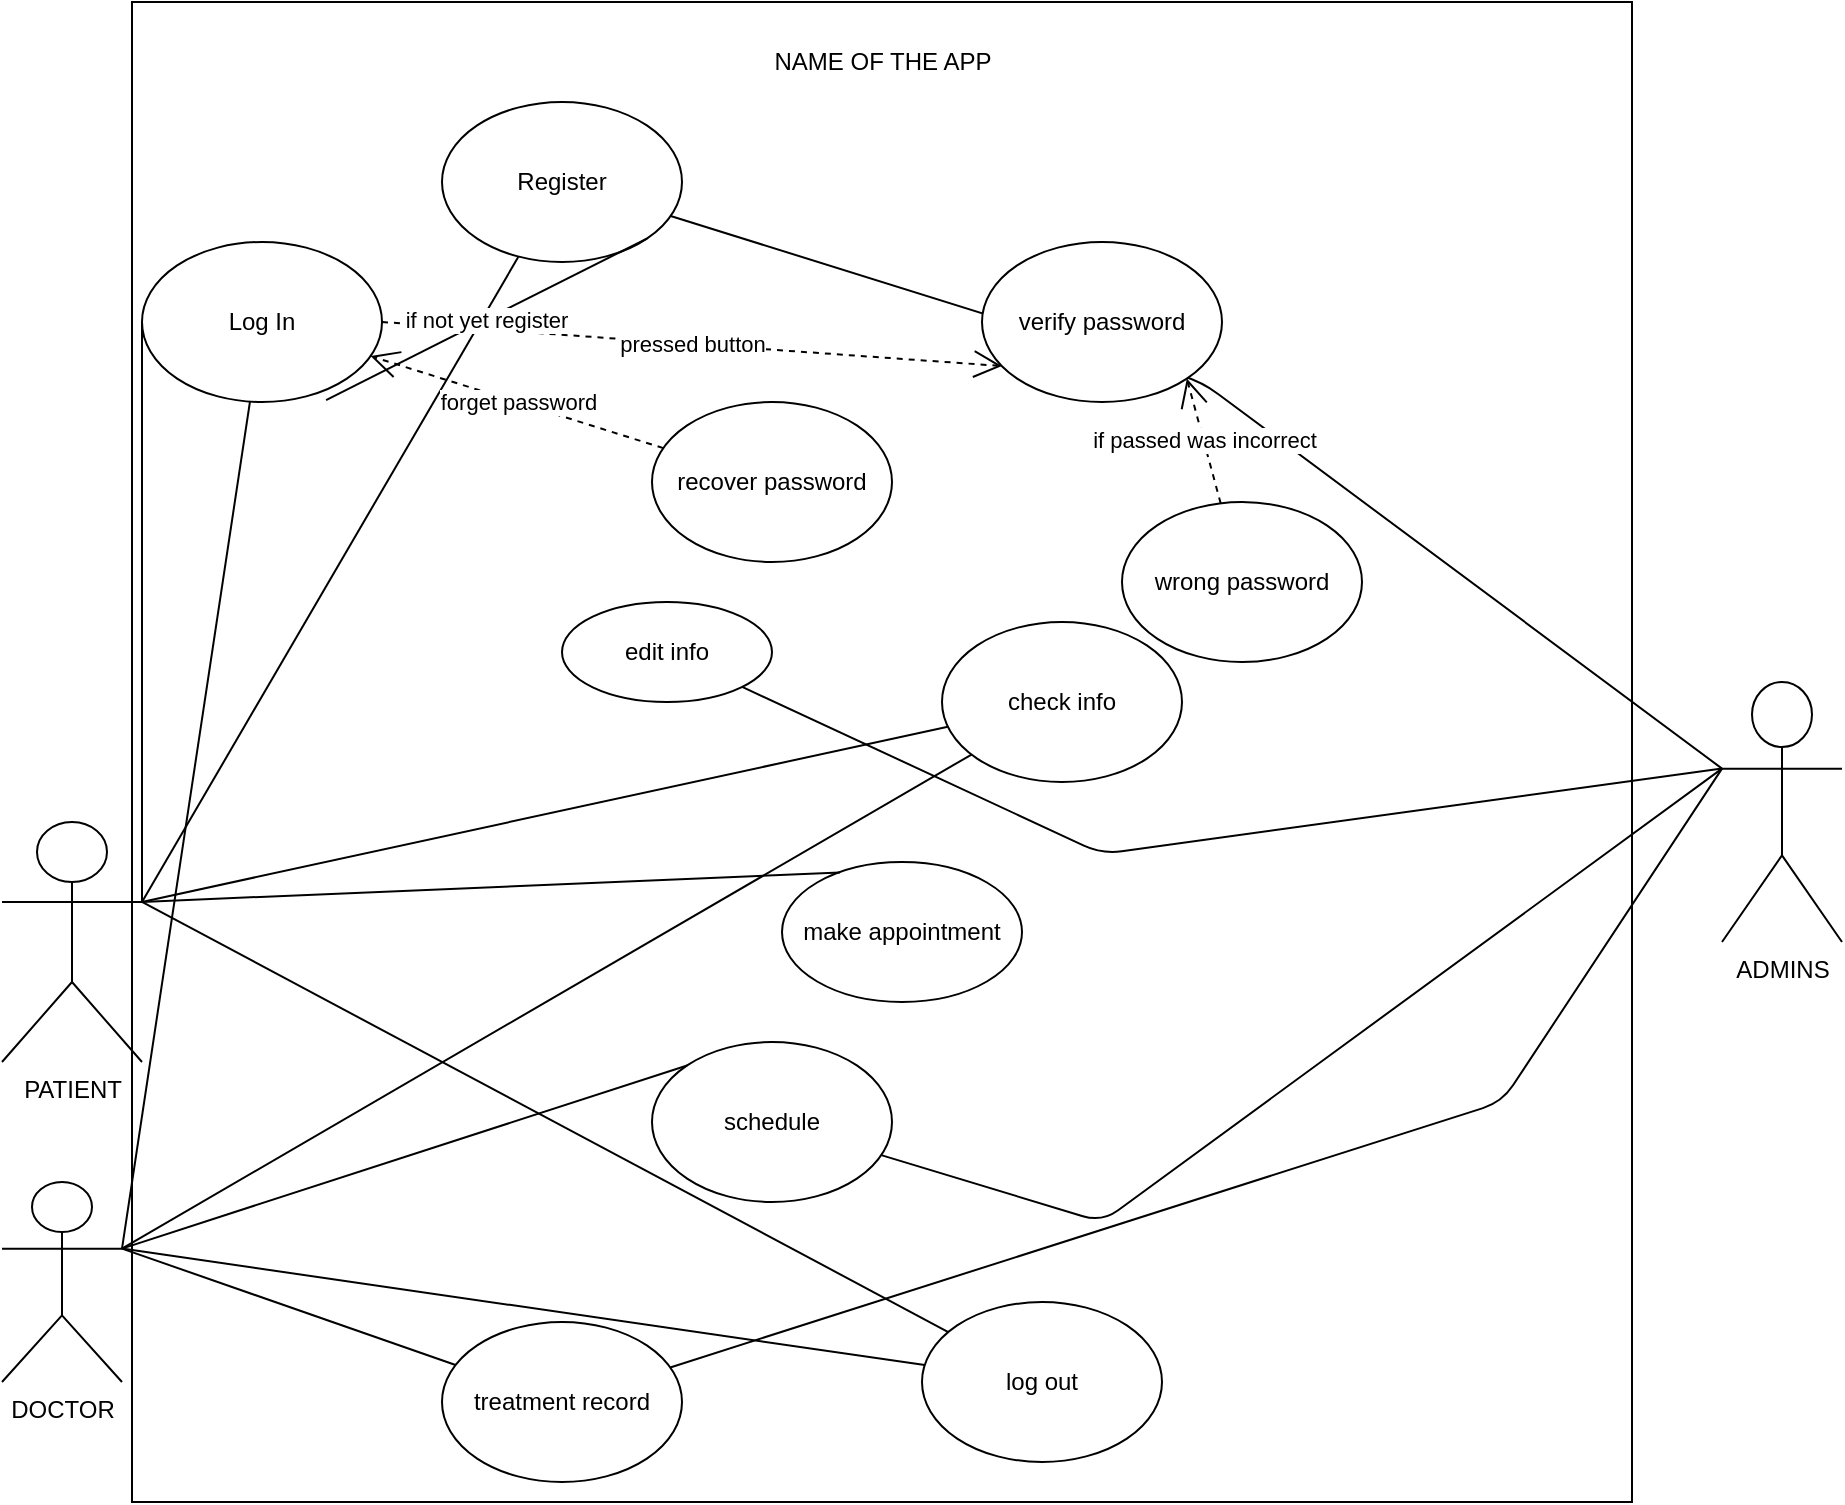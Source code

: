 <mxfile version="14.9.9" type="github">
  <diagram id="fhpa1yW14Nf8clvQcn4W" name="Page-1">
    <mxGraphModel dx="868" dy="1595" grid="1" gridSize="10" guides="1" tooltips="1" connect="1" arrows="1" fold="1" page="1" pageScale="1" pageWidth="850" pageHeight="1100" math="0" shadow="0">
      <root>
        <mxCell id="0" />
        <mxCell id="1" parent="0" />
        <mxCell id="PiePy1-SovwP09iOrNaZ-1" value="&lt;p align=&quot;center&quot;&gt;&lt;br&gt;&lt;/p&gt;" style="whiteSpace=wrap;html=1;aspect=fixed;align=center;imageHeight=30;" parent="1" vertex="1">
          <mxGeometry x="105" y="-800" width="750" height="750" as="geometry" />
        </mxCell>
        <mxCell id="PiePy1-SovwP09iOrNaZ-2" value="NAME OF THE APP" style="text;html=1;align=center;verticalAlign=middle;resizable=0;points=[];autosize=1;strokeColor=none;" parent="1" vertex="1">
          <mxGeometry x="420" y="-780" width="120" height="20" as="geometry" />
        </mxCell>
        <mxCell id="PiePy1-SovwP09iOrNaZ-3" value="PATIENT" style="shape=umlActor;verticalLabelPosition=bottom;verticalAlign=top;html=1;" parent="1" vertex="1">
          <mxGeometry x="40" y="-390" width="70" height="120" as="geometry" />
        </mxCell>
        <mxCell id="PiePy1-SovwP09iOrNaZ-5" value="DOCTOR" style="shape=umlActor;verticalLabelPosition=bottom;verticalAlign=top;html=1;" parent="1" vertex="1">
          <mxGeometry x="40" y="-210" width="60" height="100" as="geometry" />
        </mxCell>
        <mxCell id="PiePy1-SovwP09iOrNaZ-6" value="ADMINS" style="shape=umlActor;verticalLabelPosition=bottom;verticalAlign=top;html=1;direction=east;" parent="1" vertex="1">
          <mxGeometry x="900" y="-460" width="60" height="130" as="geometry" />
        </mxCell>
        <mxCell id="AIOXDdsMLLMwucUnHABV-1" value="Log In" style="ellipse;whiteSpace=wrap;html=1;" parent="1" vertex="1">
          <mxGeometry x="110" y="-680" width="120" height="80" as="geometry" />
        </mxCell>
        <mxCell id="AIOXDdsMLLMwucUnHABV-2" value="Register" style="ellipse;whiteSpace=wrap;html=1;" parent="1" vertex="1">
          <mxGeometry x="260" y="-750" width="120" height="80" as="geometry" />
        </mxCell>
        <mxCell id="AIOXDdsMLLMwucUnHABV-3" value="make appointment" style="ellipse;whiteSpace=wrap;html=1;" parent="1" vertex="1">
          <mxGeometry x="430" y="-370" width="120" height="70" as="geometry" />
        </mxCell>
        <mxCell id="AIOXDdsMLLMwucUnHABV-7" value="" style="endArrow=none;html=1;" parent="1" target="AIOXDdsMLLMwucUnHABV-2" edge="1">
          <mxGeometry width="50" height="50" relative="1" as="geometry">
            <mxPoint x="110" y="-350" as="sourcePoint" />
            <mxPoint x="300" y="-410" as="targetPoint" />
          </mxGeometry>
        </mxCell>
        <mxCell id="AIOXDdsMLLMwucUnHABV-8" value="" style="endArrow=none;html=1;entryX=0;entryY=0.5;entryDx=0;entryDy=0;" parent="1" target="AIOXDdsMLLMwucUnHABV-1" edge="1">
          <mxGeometry width="50" height="50" relative="1" as="geometry">
            <mxPoint x="110" y="-350" as="sourcePoint" />
            <mxPoint x="160" y="-400" as="targetPoint" />
          </mxGeometry>
        </mxCell>
        <mxCell id="AIOXDdsMLLMwucUnHABV-10" value="" style="endArrow=none;html=1;entryX=0.242;entryY=0.075;entryDx=0;entryDy=0;exitX=1;exitY=0.333;exitDx=0;exitDy=0;exitPerimeter=0;entryPerimeter=0;" parent="1" source="PiePy1-SovwP09iOrNaZ-3" target="AIOXDdsMLLMwucUnHABV-3" edge="1">
          <mxGeometry width="50" height="50" relative="1" as="geometry">
            <mxPoint x="130" y="-270" as="sourcePoint" />
            <mxPoint x="370" y="-280" as="targetPoint" />
          </mxGeometry>
        </mxCell>
        <mxCell id="AIOXDdsMLLMwucUnHABV-11" value="" style="endArrow=none;html=1;exitX=1;exitY=0.333;exitDx=0;exitDy=0;exitPerimeter=0;" parent="1" source="PiePy1-SovwP09iOrNaZ-3" target="AIOXDdsMLLMwucUnHABV-4" edge="1">
          <mxGeometry width="50" height="50" relative="1" as="geometry">
            <mxPoint x="110" y="-310" as="sourcePoint" />
            <mxPoint x="379.04" y="-144" as="targetPoint" />
          </mxGeometry>
        </mxCell>
        <mxCell id="AIOXDdsMLLMwucUnHABV-12" value="" style="endArrow=none;html=1;exitX=1;exitY=0.333;exitDx=0;exitDy=0;exitPerimeter=0;" parent="1" source="PiePy1-SovwP09iOrNaZ-5" target="AIOXDdsMLLMwucUnHABV-1" edge="1">
          <mxGeometry width="50" height="50" relative="1" as="geometry">
            <mxPoint x="90.96" y="-180" as="sourcePoint" />
            <mxPoint x="360.0" y="-14" as="targetPoint" />
          </mxGeometry>
        </mxCell>
        <mxCell id="AIOXDdsMLLMwucUnHABV-14" value="schedule" style="ellipse;whiteSpace=wrap;html=1;" parent="1" vertex="1">
          <mxGeometry x="365" y="-280" width="120" height="80" as="geometry" />
        </mxCell>
        <mxCell id="AIOXDdsMLLMwucUnHABV-16" value="" style="endArrow=none;html=1;entryX=0;entryY=0;entryDx=0;entryDy=0;exitX=1;exitY=0.333;exitDx=0;exitDy=0;exitPerimeter=0;" parent="1" source="PiePy1-SovwP09iOrNaZ-5" target="AIOXDdsMLLMwucUnHABV-14" edge="1">
          <mxGeometry width="50" height="50" relative="1" as="geometry">
            <mxPoint x="110" y="-170" as="sourcePoint" />
            <mxPoint x="369.04" y="-254" as="targetPoint" />
          </mxGeometry>
        </mxCell>
        <mxCell id="AIOXDdsMLLMwucUnHABV-18" value="" style="endArrow=none;html=1;exitX=1;exitY=0.333;exitDx=0;exitDy=0;exitPerimeter=0;" parent="1" source="PiePy1-SovwP09iOrNaZ-5" target="AIOXDdsMLLMwucUnHABV-4" edge="1">
          <mxGeometry width="50" height="50" relative="1" as="geometry">
            <mxPoint x="110" y="-294.187" as="sourcePoint" />
            <mxPoint x="377.574" y="-365.804" as="targetPoint" />
          </mxGeometry>
        </mxCell>
        <mxCell id="AIOXDdsMLLMwucUnHABV-4" value="check info" style="ellipse;whiteSpace=wrap;html=1;" parent="1" vertex="1">
          <mxGeometry x="510" y="-490" width="120" height="80" as="geometry" />
        </mxCell>
        <mxCell id="AIOXDdsMLLMwucUnHABV-24" value="" style="endArrow=none;html=1;entryX=0;entryY=0.333;entryDx=0;entryDy=0;entryPerimeter=0;" parent="1" source="AIOXDdsMLLMwucUnHABV-2" target="PiePy1-SovwP09iOrNaZ-6" edge="1">
          <mxGeometry width="50" height="50" relative="1" as="geometry">
            <mxPoint x="670" y="-390" as="sourcePoint" />
            <mxPoint x="720" y="-440" as="targetPoint" />
            <Array as="points">
              <mxPoint x="640" y="-610" />
            </Array>
          </mxGeometry>
        </mxCell>
        <mxCell id="AIOXDdsMLLMwucUnHABV-28" value="edit info" style="ellipse;whiteSpace=wrap;html=1;" parent="1" vertex="1">
          <mxGeometry x="320" y="-500" width="105" height="50" as="geometry" />
        </mxCell>
        <mxCell id="AIOXDdsMLLMwucUnHABV-29" value="wrong password" style="ellipse;whiteSpace=wrap;html=1;" parent="1" vertex="1">
          <mxGeometry x="600" y="-550" width="120" height="80" as="geometry" />
        </mxCell>
        <mxCell id="AIOXDdsMLLMwucUnHABV-31" value="pressed button" style="endArrow=open;endSize=12;dashed=1;html=1;exitX=1;exitY=0.5;exitDx=0;exitDy=0;entryX=0.083;entryY=0.775;entryDx=0;entryDy=0;entryPerimeter=0;" parent="1" source="AIOXDdsMLLMwucUnHABV-1" target="AIOXDdsMLLMwucUnHABV-30" edge="1">
          <mxGeometry width="160" relative="1" as="geometry">
            <mxPoint x="425" y="-560" as="sourcePoint" />
            <mxPoint x="585" y="-560" as="targetPoint" />
          </mxGeometry>
        </mxCell>
        <mxCell id="AIOXDdsMLLMwucUnHABV-38" value="" style="endArrow=none;html=1;entryX=0;entryY=0.333;entryDx=0;entryDy=0;entryPerimeter=0;" parent="1" source="AIOXDdsMLLMwucUnHABV-28" target="PiePy1-SovwP09iOrNaZ-6" edge="1">
          <mxGeometry width="50" height="50" relative="1" as="geometry">
            <mxPoint x="400" y="-430" as="sourcePoint" />
            <mxPoint x="450" y="-480" as="targetPoint" />
            <Array as="points">
              <mxPoint x="590" y="-374" />
            </Array>
          </mxGeometry>
        </mxCell>
        <mxCell id="AIOXDdsMLLMwucUnHABV-39" value="" style="endArrow=none;html=1;entryX=0;entryY=0.333;entryDx=0;entryDy=0;entryPerimeter=0;" parent="1" source="AIOXDdsMLLMwucUnHABV-14" edge="1" target="PiePy1-SovwP09iOrNaZ-6">
          <mxGeometry width="50" height="50" relative="1" as="geometry">
            <mxPoint x="400" y="-340" as="sourcePoint" />
            <mxPoint x="770" y="-460" as="targetPoint" />
            <Array as="points">
              <mxPoint x="590" y="-190" />
            </Array>
          </mxGeometry>
        </mxCell>
        <mxCell id="A-I4qOjjlUj8XRTmBUHy-2" value="treatment record" style="ellipse;whiteSpace=wrap;html=1;" vertex="1" parent="1">
          <mxGeometry x="260" y="-140" width="120" height="80" as="geometry" />
        </mxCell>
        <mxCell id="A-I4qOjjlUj8XRTmBUHy-3" value="" style="endArrow=none;html=1;exitX=1;exitY=0.333;exitDx=0;exitDy=0;exitPerimeter=0;" edge="1" parent="1" source="PiePy1-SovwP09iOrNaZ-5" target="A-I4qOjjlUj8XRTmBUHy-2">
          <mxGeometry width="50" height="50" relative="1" as="geometry">
            <mxPoint x="410" y="-310" as="sourcePoint" />
            <mxPoint x="460" y="-360" as="targetPoint" />
          </mxGeometry>
        </mxCell>
        <mxCell id="AIOXDdsMLLMwucUnHABV-30" value="verify password" style="ellipse;whiteSpace=wrap;html=1;" parent="1" vertex="1">
          <mxGeometry x="530" y="-680" width="120" height="80" as="geometry" />
        </mxCell>
        <mxCell id="A-I4qOjjlUj8XRTmBUHy-9" value="if not yet register" style="endArrow=none;html=1;exitX=1;exitY=1;exitDx=0;exitDy=0;entryX=0.767;entryY=0.988;entryDx=0;entryDy=0;entryPerimeter=0;" edge="1" parent="1" source="AIOXDdsMLLMwucUnHABV-2" target="AIOXDdsMLLMwucUnHABV-1">
          <mxGeometry width="50" height="50" relative="1" as="geometry">
            <mxPoint x="500" y="-500" as="sourcePoint" />
            <mxPoint x="550" y="-550" as="targetPoint" />
            <Array as="points" />
          </mxGeometry>
        </mxCell>
        <mxCell id="A-I4qOjjlUj8XRTmBUHy-10" value="if passed was incorrect" style="endArrow=open;endSize=12;dashed=1;html=1;entryX=1;entryY=1;entryDx=0;entryDy=0;" edge="1" parent="1" source="AIOXDdsMLLMwucUnHABV-29" target="AIOXDdsMLLMwucUnHABV-30">
          <mxGeometry width="160" relative="1" as="geometry">
            <mxPoint x="380" y="-510.5" as="sourcePoint" />
            <mxPoint x="540" y="-510.5" as="targetPoint" />
          </mxGeometry>
        </mxCell>
        <mxCell id="A-I4qOjjlUj8XRTmBUHy-11" value="" style="endArrow=none;html=1;entryX=0;entryY=0.333;entryDx=0;entryDy=0;entryPerimeter=0;" edge="1" parent="1" source="A-I4qOjjlUj8XRTmBUHy-2" target="PiePy1-SovwP09iOrNaZ-6">
          <mxGeometry width="50" height="50" relative="1" as="geometry">
            <mxPoint x="460" y="-280" as="sourcePoint" />
            <mxPoint x="880" y="-440" as="targetPoint" />
            <Array as="points">
              <mxPoint x="790" y="-250" />
            </Array>
          </mxGeometry>
        </mxCell>
        <mxCell id="A-I4qOjjlUj8XRTmBUHy-12" value="log out" style="ellipse;whiteSpace=wrap;html=1;" vertex="1" parent="1">
          <mxGeometry x="500" y="-150" width="120" height="80" as="geometry" />
        </mxCell>
        <mxCell id="A-I4qOjjlUj8XRTmBUHy-13" value="" style="endArrow=none;html=1;entryX=1;entryY=0.333;entryDx=0;entryDy=0;entryPerimeter=0;" edge="1" parent="1" source="A-I4qOjjlUj8XRTmBUHy-12" target="PiePy1-SovwP09iOrNaZ-3">
          <mxGeometry width="50" height="50" relative="1" as="geometry">
            <mxPoint x="440" y="-110" as="sourcePoint" />
            <mxPoint x="490" y="-160" as="targetPoint" />
          </mxGeometry>
        </mxCell>
        <mxCell id="A-I4qOjjlUj8XRTmBUHy-14" value="" style="endArrow=none;html=1;exitX=1;exitY=0.333;exitDx=0;exitDy=0;exitPerimeter=0;" edge="1" parent="1" source="PiePy1-SovwP09iOrNaZ-5" target="A-I4qOjjlUj8XRTmBUHy-12">
          <mxGeometry width="50" height="50" relative="1" as="geometry">
            <mxPoint x="440" y="-110" as="sourcePoint" />
            <mxPoint x="490" y="-160" as="targetPoint" />
          </mxGeometry>
        </mxCell>
        <mxCell id="A-I4qOjjlUj8XRTmBUHy-16" value="recover password" style="ellipse;whiteSpace=wrap;html=1;" vertex="1" parent="1">
          <mxGeometry x="365" y="-600" width="120" height="80" as="geometry" />
        </mxCell>
        <mxCell id="A-I4qOjjlUj8XRTmBUHy-17" value="forget password" style="endArrow=open;endSize=12;dashed=1;html=1;" edge="1" parent="1" source="A-I4qOjjlUj8XRTmBUHy-16" target="AIOXDdsMLLMwucUnHABV-1">
          <mxGeometry width="160" relative="1" as="geometry">
            <mxPoint x="350" y="-500" as="sourcePoint" />
            <mxPoint x="510" y="-500" as="targetPoint" />
          </mxGeometry>
        </mxCell>
      </root>
    </mxGraphModel>
  </diagram>
</mxfile>
